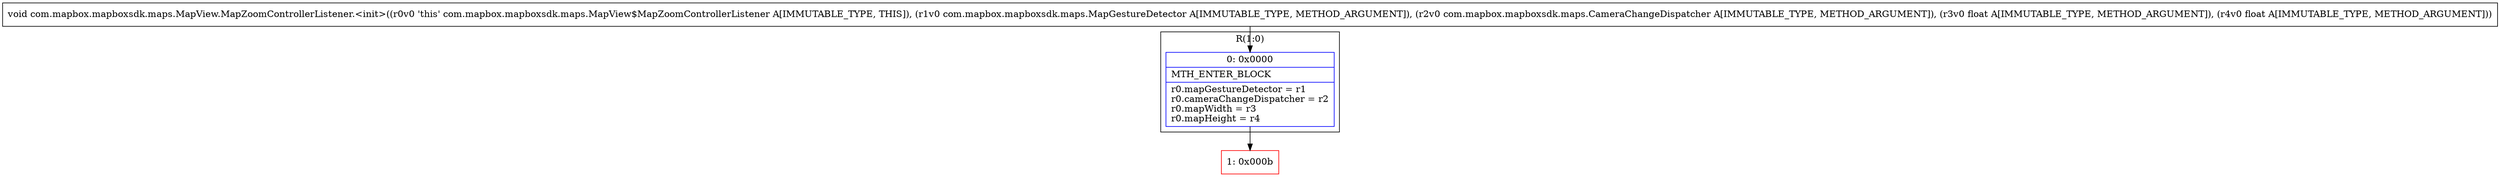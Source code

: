 digraph "CFG forcom.mapbox.mapboxsdk.maps.MapView.MapZoomControllerListener.\<init\>(Lcom\/mapbox\/mapboxsdk\/maps\/MapGestureDetector;Lcom\/mapbox\/mapboxsdk\/maps\/CameraChangeDispatcher;FF)V" {
subgraph cluster_Region_732599205 {
label = "R(1:0)";
node [shape=record,color=blue];
Node_0 [shape=record,label="{0\:\ 0x0000|MTH_ENTER_BLOCK\l|r0.mapGestureDetector = r1\lr0.cameraChangeDispatcher = r2\lr0.mapWidth = r3\lr0.mapHeight = r4\l}"];
}
Node_1 [shape=record,color=red,label="{1\:\ 0x000b}"];
MethodNode[shape=record,label="{void com.mapbox.mapboxsdk.maps.MapView.MapZoomControllerListener.\<init\>((r0v0 'this' com.mapbox.mapboxsdk.maps.MapView$MapZoomControllerListener A[IMMUTABLE_TYPE, THIS]), (r1v0 com.mapbox.mapboxsdk.maps.MapGestureDetector A[IMMUTABLE_TYPE, METHOD_ARGUMENT]), (r2v0 com.mapbox.mapboxsdk.maps.CameraChangeDispatcher A[IMMUTABLE_TYPE, METHOD_ARGUMENT]), (r3v0 float A[IMMUTABLE_TYPE, METHOD_ARGUMENT]), (r4v0 float A[IMMUTABLE_TYPE, METHOD_ARGUMENT])) }"];
MethodNode -> Node_0;
Node_0 -> Node_1;
}

